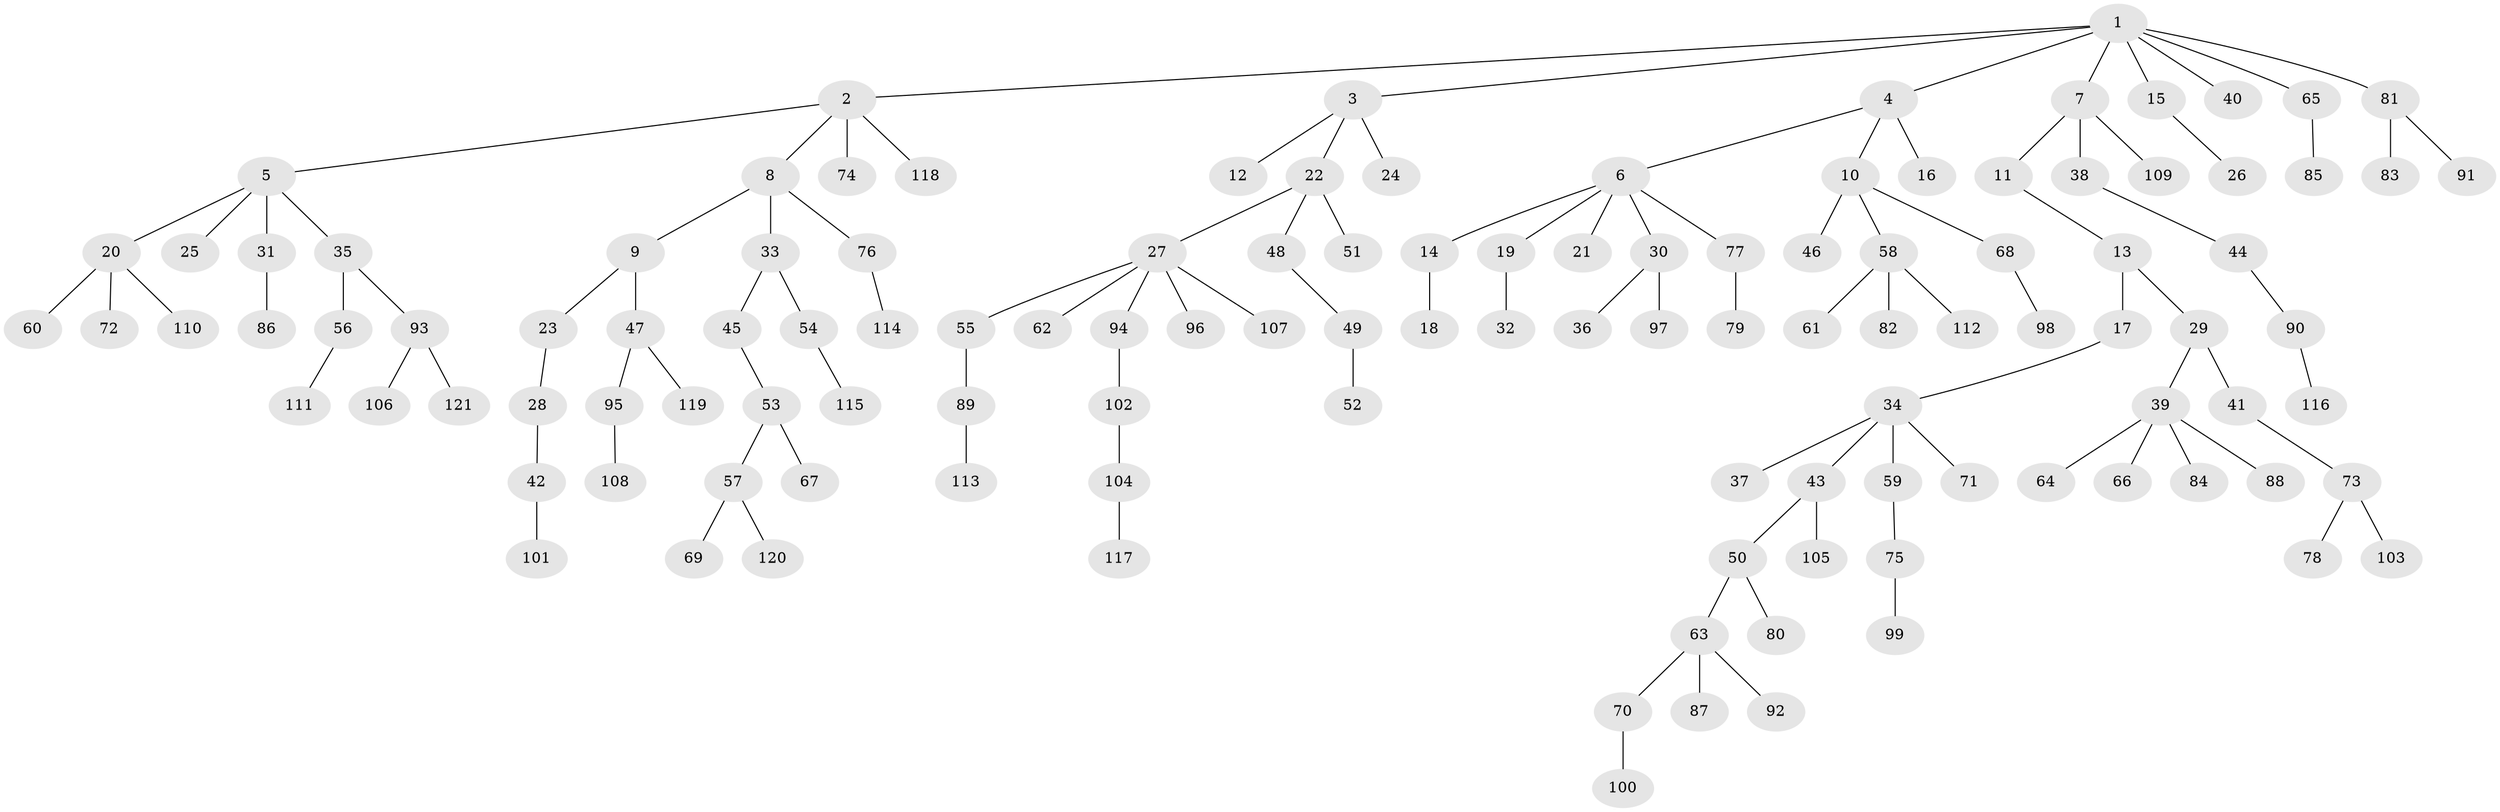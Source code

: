 // Generated by graph-tools (version 1.1) at 2025/11/02/27/25 16:11:28]
// undirected, 121 vertices, 120 edges
graph export_dot {
graph [start="1"]
  node [color=gray90,style=filled];
  1;
  2;
  3;
  4;
  5;
  6;
  7;
  8;
  9;
  10;
  11;
  12;
  13;
  14;
  15;
  16;
  17;
  18;
  19;
  20;
  21;
  22;
  23;
  24;
  25;
  26;
  27;
  28;
  29;
  30;
  31;
  32;
  33;
  34;
  35;
  36;
  37;
  38;
  39;
  40;
  41;
  42;
  43;
  44;
  45;
  46;
  47;
  48;
  49;
  50;
  51;
  52;
  53;
  54;
  55;
  56;
  57;
  58;
  59;
  60;
  61;
  62;
  63;
  64;
  65;
  66;
  67;
  68;
  69;
  70;
  71;
  72;
  73;
  74;
  75;
  76;
  77;
  78;
  79;
  80;
  81;
  82;
  83;
  84;
  85;
  86;
  87;
  88;
  89;
  90;
  91;
  92;
  93;
  94;
  95;
  96;
  97;
  98;
  99;
  100;
  101;
  102;
  103;
  104;
  105;
  106;
  107;
  108;
  109;
  110;
  111;
  112;
  113;
  114;
  115;
  116;
  117;
  118;
  119;
  120;
  121;
  1 -- 2;
  1 -- 3;
  1 -- 4;
  1 -- 7;
  1 -- 15;
  1 -- 40;
  1 -- 65;
  1 -- 81;
  2 -- 5;
  2 -- 8;
  2 -- 74;
  2 -- 118;
  3 -- 12;
  3 -- 22;
  3 -- 24;
  4 -- 6;
  4 -- 10;
  4 -- 16;
  5 -- 20;
  5 -- 25;
  5 -- 31;
  5 -- 35;
  6 -- 14;
  6 -- 19;
  6 -- 21;
  6 -- 30;
  6 -- 77;
  7 -- 11;
  7 -- 38;
  7 -- 109;
  8 -- 9;
  8 -- 33;
  8 -- 76;
  9 -- 23;
  9 -- 47;
  10 -- 46;
  10 -- 58;
  10 -- 68;
  11 -- 13;
  13 -- 17;
  13 -- 29;
  14 -- 18;
  15 -- 26;
  17 -- 34;
  19 -- 32;
  20 -- 60;
  20 -- 72;
  20 -- 110;
  22 -- 27;
  22 -- 48;
  22 -- 51;
  23 -- 28;
  27 -- 55;
  27 -- 62;
  27 -- 94;
  27 -- 96;
  27 -- 107;
  28 -- 42;
  29 -- 39;
  29 -- 41;
  30 -- 36;
  30 -- 97;
  31 -- 86;
  33 -- 45;
  33 -- 54;
  34 -- 37;
  34 -- 43;
  34 -- 59;
  34 -- 71;
  35 -- 56;
  35 -- 93;
  38 -- 44;
  39 -- 64;
  39 -- 66;
  39 -- 84;
  39 -- 88;
  41 -- 73;
  42 -- 101;
  43 -- 50;
  43 -- 105;
  44 -- 90;
  45 -- 53;
  47 -- 95;
  47 -- 119;
  48 -- 49;
  49 -- 52;
  50 -- 63;
  50 -- 80;
  53 -- 57;
  53 -- 67;
  54 -- 115;
  55 -- 89;
  56 -- 111;
  57 -- 69;
  57 -- 120;
  58 -- 61;
  58 -- 82;
  58 -- 112;
  59 -- 75;
  63 -- 70;
  63 -- 87;
  63 -- 92;
  65 -- 85;
  68 -- 98;
  70 -- 100;
  73 -- 78;
  73 -- 103;
  75 -- 99;
  76 -- 114;
  77 -- 79;
  81 -- 83;
  81 -- 91;
  89 -- 113;
  90 -- 116;
  93 -- 106;
  93 -- 121;
  94 -- 102;
  95 -- 108;
  102 -- 104;
  104 -- 117;
}
